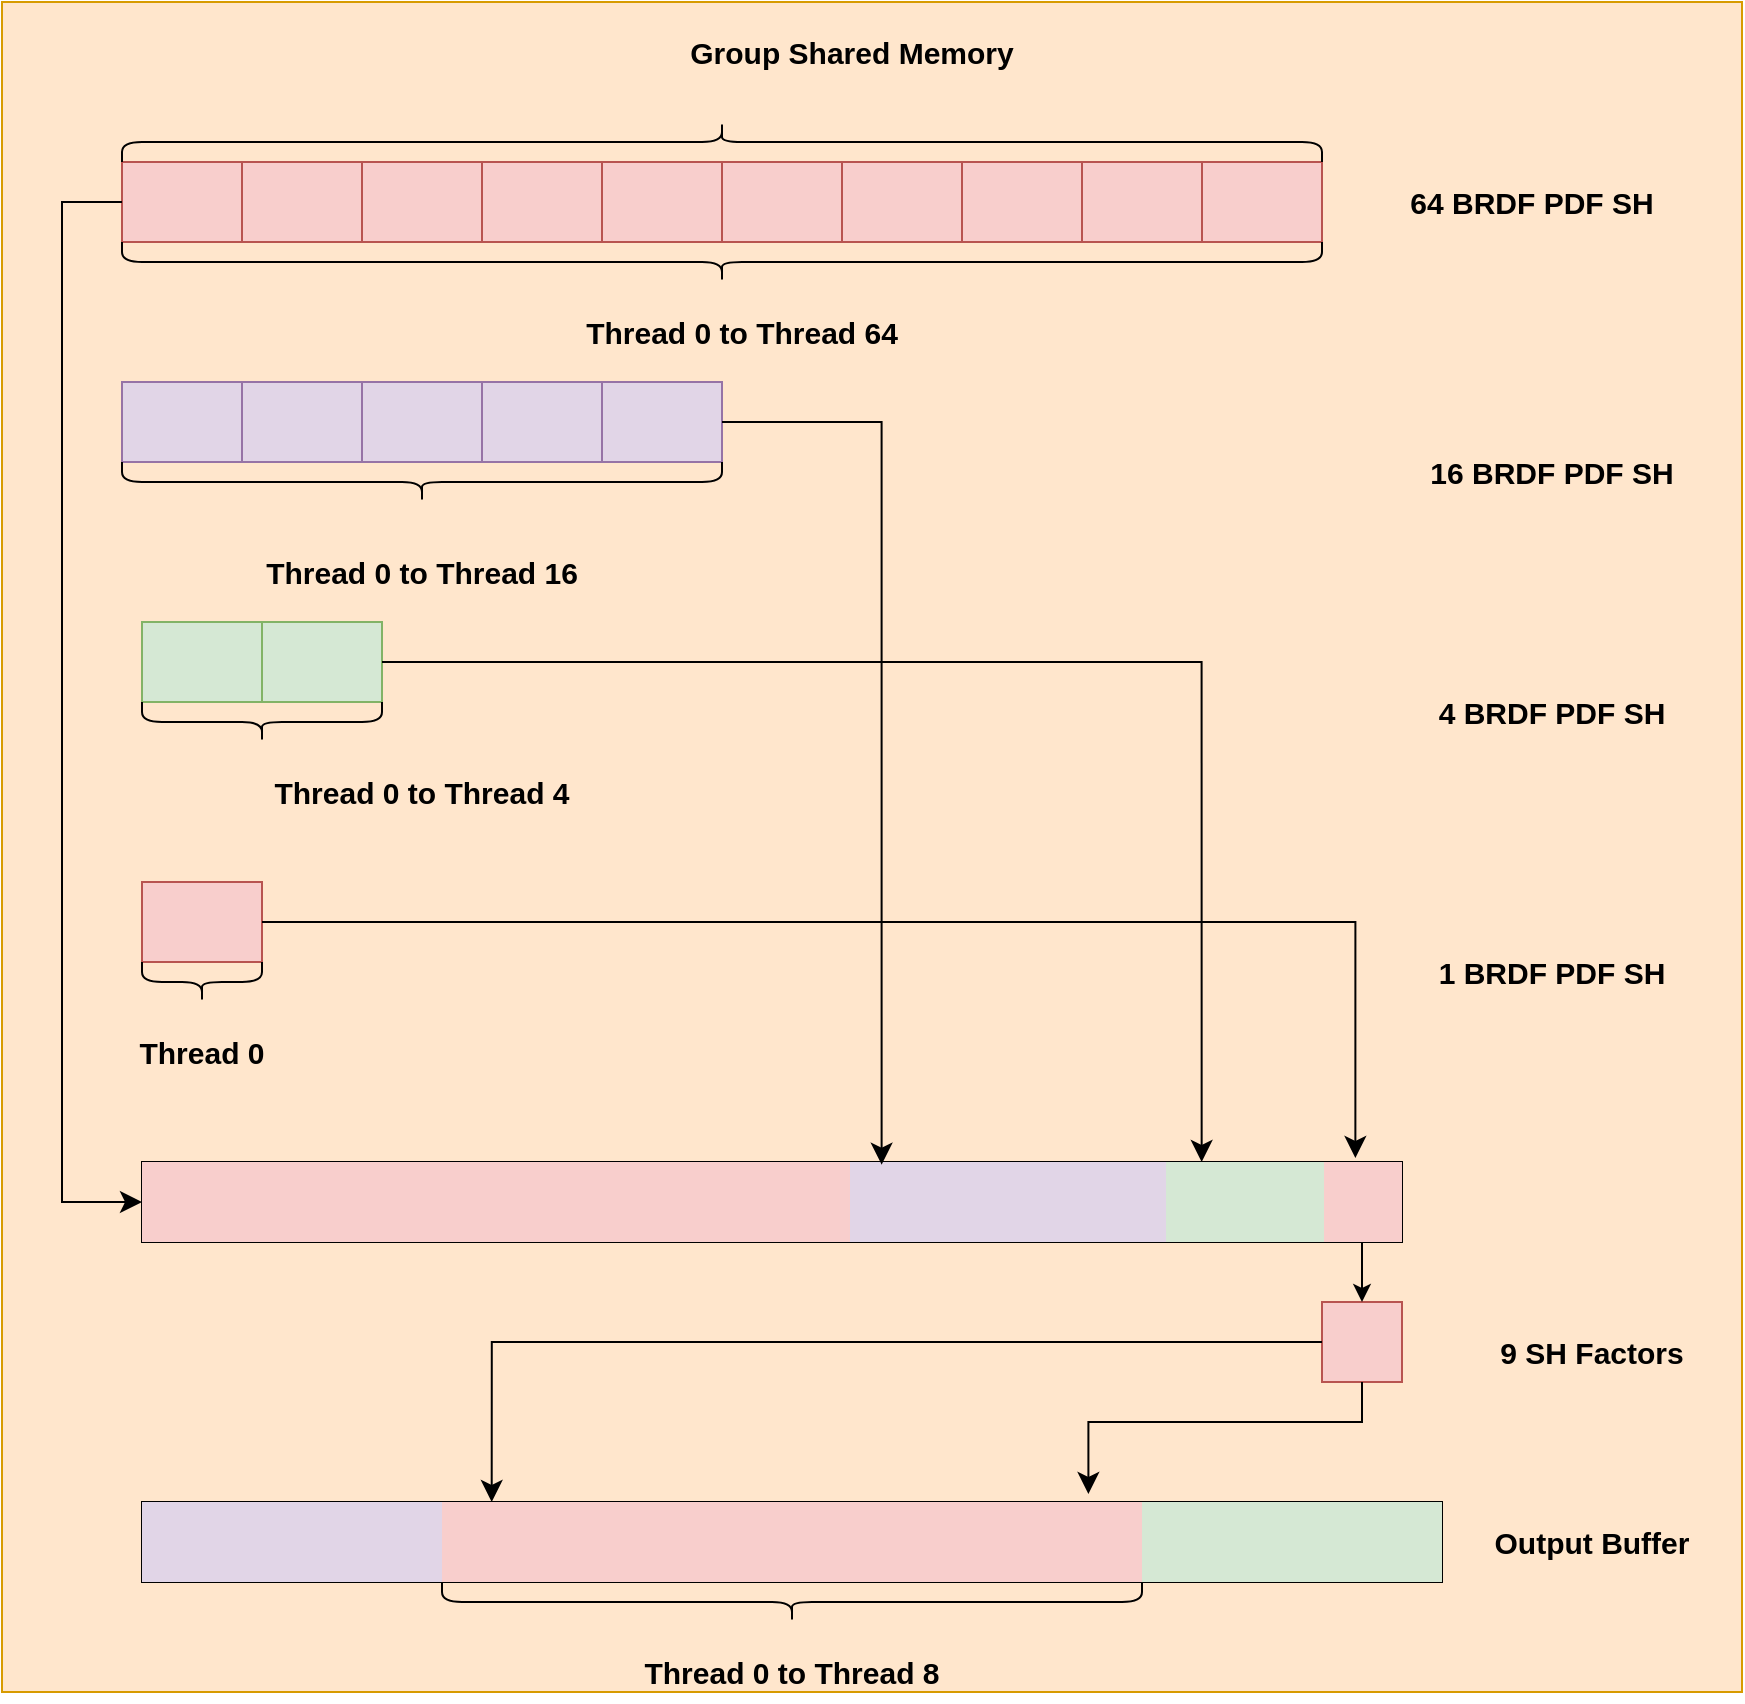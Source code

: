 <mxfile version="24.2.5" type="device">
  <diagram name="第 1 页" id="LqAUU0WRfh89Vk63pU_h">
    <mxGraphModel dx="2074" dy="1205" grid="1" gridSize="10" guides="1" tooltips="1" connect="1" arrows="1" fold="1" page="1" pageScale="1" pageWidth="827" pageHeight="1169" math="0" shadow="0">
      <root>
        <mxCell id="0" />
        <mxCell id="1" parent="0" />
        <mxCell id="3eeZ3qO-e9CLuH0wxXW4-121" value="" style="rounded=0;whiteSpace=wrap;html=1;fillColor=#ffe6cc;strokeColor=#d79b00;" vertex="1" parent="1">
          <mxGeometry x="10" y="390" width="870" height="845" as="geometry" />
        </mxCell>
        <mxCell id="3eeZ3qO-e9CLuH0wxXW4-1" value="" style="shape=table;startSize=0;container=1;collapsible=0;childLayout=tableLayout;fontSize=16;fillColor=#f8cecc;strokeColor=#b85450;" vertex="1" parent="1">
          <mxGeometry x="70" y="470" width="600" height="40" as="geometry" />
        </mxCell>
        <mxCell id="3eeZ3qO-e9CLuH0wxXW4-2" value="" style="shape=tableRow;horizontal=0;startSize=0;swimlaneHead=0;swimlaneBody=0;strokeColor=inherit;top=0;left=0;bottom=0;right=0;collapsible=0;dropTarget=0;fillColor=none;points=[[0,0.5],[1,0.5]];portConstraint=eastwest;fontSize=16;" vertex="1" parent="3eeZ3qO-e9CLuH0wxXW4-1">
          <mxGeometry width="600" height="40" as="geometry" />
        </mxCell>
        <mxCell id="3eeZ3qO-e9CLuH0wxXW4-3" value="" style="shape=partialRectangle;html=1;whiteSpace=wrap;connectable=0;strokeColor=inherit;overflow=hidden;fillColor=none;top=0;left=0;bottom=0;right=0;pointerEvents=1;fontSize=16;" vertex="1" parent="3eeZ3qO-e9CLuH0wxXW4-2">
          <mxGeometry width="60" height="40" as="geometry">
            <mxRectangle width="60" height="40" as="alternateBounds" />
          </mxGeometry>
        </mxCell>
        <mxCell id="3eeZ3qO-e9CLuH0wxXW4-14" style="shape=partialRectangle;html=1;whiteSpace=wrap;connectable=0;strokeColor=inherit;overflow=hidden;fillColor=none;top=0;left=0;bottom=0;right=0;pointerEvents=1;fontSize=16;" vertex="1" parent="3eeZ3qO-e9CLuH0wxXW4-2">
          <mxGeometry x="60" width="60" height="40" as="geometry">
            <mxRectangle width="60" height="40" as="alternateBounds" />
          </mxGeometry>
        </mxCell>
        <mxCell id="3eeZ3qO-e9CLuH0wxXW4-15" style="shape=partialRectangle;html=1;whiteSpace=wrap;connectable=0;strokeColor=inherit;overflow=hidden;fillColor=none;top=0;left=0;bottom=0;right=0;pointerEvents=1;fontSize=16;" vertex="1" parent="3eeZ3qO-e9CLuH0wxXW4-2">
          <mxGeometry x="120" width="60" height="40" as="geometry">
            <mxRectangle width="60" height="40" as="alternateBounds" />
          </mxGeometry>
        </mxCell>
        <mxCell id="3eeZ3qO-e9CLuH0wxXW4-16" style="shape=partialRectangle;html=1;whiteSpace=wrap;connectable=0;strokeColor=inherit;overflow=hidden;fillColor=none;top=0;left=0;bottom=0;right=0;pointerEvents=1;fontSize=16;" vertex="1" parent="3eeZ3qO-e9CLuH0wxXW4-2">
          <mxGeometry x="180" width="60" height="40" as="geometry">
            <mxRectangle width="60" height="40" as="alternateBounds" />
          </mxGeometry>
        </mxCell>
        <mxCell id="3eeZ3qO-e9CLuH0wxXW4-17" style="shape=partialRectangle;html=1;whiteSpace=wrap;connectable=0;strokeColor=inherit;overflow=hidden;fillColor=none;top=0;left=0;bottom=0;right=0;pointerEvents=1;fontSize=16;" vertex="1" parent="3eeZ3qO-e9CLuH0wxXW4-2">
          <mxGeometry x="240" width="60" height="40" as="geometry">
            <mxRectangle width="60" height="40" as="alternateBounds" />
          </mxGeometry>
        </mxCell>
        <mxCell id="3eeZ3qO-e9CLuH0wxXW4-18" style="shape=partialRectangle;html=1;whiteSpace=wrap;connectable=0;strokeColor=inherit;overflow=hidden;fillColor=none;top=0;left=0;bottom=0;right=0;pointerEvents=1;fontSize=16;" vertex="1" parent="3eeZ3qO-e9CLuH0wxXW4-2">
          <mxGeometry x="300" width="60" height="40" as="geometry">
            <mxRectangle width="60" height="40" as="alternateBounds" />
          </mxGeometry>
        </mxCell>
        <mxCell id="3eeZ3qO-e9CLuH0wxXW4-19" style="shape=partialRectangle;html=1;whiteSpace=wrap;connectable=0;strokeColor=inherit;overflow=hidden;fillColor=none;top=0;left=0;bottom=0;right=0;pointerEvents=1;fontSize=16;" vertex="1" parent="3eeZ3qO-e9CLuH0wxXW4-2">
          <mxGeometry x="360" width="60" height="40" as="geometry">
            <mxRectangle width="60" height="40" as="alternateBounds" />
          </mxGeometry>
        </mxCell>
        <mxCell id="3eeZ3qO-e9CLuH0wxXW4-20" style="shape=partialRectangle;html=1;whiteSpace=wrap;connectable=0;strokeColor=inherit;overflow=hidden;fillColor=none;top=0;left=0;bottom=0;right=0;pointerEvents=1;fontSize=16;" vertex="1" parent="3eeZ3qO-e9CLuH0wxXW4-2">
          <mxGeometry x="420" width="60" height="40" as="geometry">
            <mxRectangle width="60" height="40" as="alternateBounds" />
          </mxGeometry>
        </mxCell>
        <mxCell id="3eeZ3qO-e9CLuH0wxXW4-21" style="shape=partialRectangle;html=1;whiteSpace=wrap;connectable=0;strokeColor=inherit;overflow=hidden;fillColor=none;top=0;left=0;bottom=0;right=0;pointerEvents=1;fontSize=16;" vertex="1" parent="3eeZ3qO-e9CLuH0wxXW4-2">
          <mxGeometry x="480" width="60" height="40" as="geometry">
            <mxRectangle width="60" height="40" as="alternateBounds" />
          </mxGeometry>
        </mxCell>
        <mxCell id="3eeZ3qO-e9CLuH0wxXW4-22" style="shape=partialRectangle;html=1;whiteSpace=wrap;connectable=0;strokeColor=inherit;overflow=hidden;fillColor=none;top=0;left=0;bottom=0;right=0;pointerEvents=1;fontSize=16;" vertex="1" parent="3eeZ3qO-e9CLuH0wxXW4-2">
          <mxGeometry x="540" width="60" height="40" as="geometry">
            <mxRectangle width="60" height="40" as="alternateBounds" />
          </mxGeometry>
        </mxCell>
        <mxCell id="3eeZ3qO-e9CLuH0wxXW4-23" value="64 BRDF PDF SH" style="text;html=1;align=center;verticalAlign=middle;whiteSpace=wrap;rounded=0;fontSize=15;fontStyle=1" vertex="1" parent="1">
          <mxGeometry x="710" y="475" width="130" height="30" as="geometry" />
        </mxCell>
        <mxCell id="3eeZ3qO-e9CLuH0wxXW4-24" value="" style="shape=curlyBracket;whiteSpace=wrap;html=1;rounded=1;labelPosition=left;verticalLabelPosition=middle;align=right;verticalAlign=middle;direction=north;" vertex="1" parent="1">
          <mxGeometry x="70" y="510" width="600" height="20" as="geometry" />
        </mxCell>
        <mxCell id="3eeZ3qO-e9CLuH0wxXW4-25" value="Thread 0 to Thread 64" style="text;html=1;align=center;verticalAlign=middle;whiteSpace=wrap;rounded=0;fontStyle=1;fontSize=15;" vertex="1" parent="1">
          <mxGeometry x="250" y="540" width="260" height="30" as="geometry" />
        </mxCell>
        <mxCell id="3eeZ3qO-e9CLuH0wxXW4-26" value="" style="shape=table;startSize=0;container=1;collapsible=0;childLayout=tableLayout;fontSize=16;fillColor=#e1d5e7;strokeColor=#9673a6;" vertex="1" parent="1">
          <mxGeometry x="70" y="580" width="300" height="40" as="geometry" />
        </mxCell>
        <mxCell id="3eeZ3qO-e9CLuH0wxXW4-27" value="" style="shape=tableRow;horizontal=0;startSize=0;swimlaneHead=0;swimlaneBody=0;strokeColor=inherit;top=0;left=0;bottom=0;right=0;collapsible=0;dropTarget=0;fillColor=none;points=[[0,0.5],[1,0.5]];portConstraint=eastwest;fontSize=16;" vertex="1" parent="3eeZ3qO-e9CLuH0wxXW4-26">
          <mxGeometry width="300" height="40" as="geometry" />
        </mxCell>
        <mxCell id="3eeZ3qO-e9CLuH0wxXW4-28" value="" style="shape=partialRectangle;html=1;whiteSpace=wrap;connectable=0;strokeColor=inherit;overflow=hidden;fillColor=none;top=0;left=0;bottom=0;right=0;pointerEvents=1;fontSize=16;" vertex="1" parent="3eeZ3qO-e9CLuH0wxXW4-27">
          <mxGeometry width="60" height="40" as="geometry">
            <mxRectangle width="60" height="40" as="alternateBounds" />
          </mxGeometry>
        </mxCell>
        <mxCell id="3eeZ3qO-e9CLuH0wxXW4-29" style="shape=partialRectangle;html=1;whiteSpace=wrap;connectable=0;strokeColor=inherit;overflow=hidden;fillColor=none;top=0;left=0;bottom=0;right=0;pointerEvents=1;fontSize=16;" vertex="1" parent="3eeZ3qO-e9CLuH0wxXW4-27">
          <mxGeometry x="60" width="60" height="40" as="geometry">
            <mxRectangle width="60" height="40" as="alternateBounds" />
          </mxGeometry>
        </mxCell>
        <mxCell id="3eeZ3qO-e9CLuH0wxXW4-30" style="shape=partialRectangle;html=1;whiteSpace=wrap;connectable=0;strokeColor=inherit;overflow=hidden;fillColor=none;top=0;left=0;bottom=0;right=0;pointerEvents=1;fontSize=16;" vertex="1" parent="3eeZ3qO-e9CLuH0wxXW4-27">
          <mxGeometry x="120" width="60" height="40" as="geometry">
            <mxRectangle width="60" height="40" as="alternateBounds" />
          </mxGeometry>
        </mxCell>
        <mxCell id="3eeZ3qO-e9CLuH0wxXW4-31" style="shape=partialRectangle;html=1;whiteSpace=wrap;connectable=0;strokeColor=inherit;overflow=hidden;fillColor=none;top=0;left=0;bottom=0;right=0;pointerEvents=1;fontSize=16;" vertex="1" parent="3eeZ3qO-e9CLuH0wxXW4-27">
          <mxGeometry x="180" width="60" height="40" as="geometry">
            <mxRectangle width="60" height="40" as="alternateBounds" />
          </mxGeometry>
        </mxCell>
        <mxCell id="3eeZ3qO-e9CLuH0wxXW4-32" style="shape=partialRectangle;html=1;whiteSpace=wrap;connectable=0;strokeColor=inherit;overflow=hidden;fillColor=none;top=0;left=0;bottom=0;right=0;pointerEvents=1;fontSize=16;" vertex="1" parent="3eeZ3qO-e9CLuH0wxXW4-27">
          <mxGeometry x="240" width="60" height="40" as="geometry">
            <mxRectangle width="60" height="40" as="alternateBounds" />
          </mxGeometry>
        </mxCell>
        <mxCell id="3eeZ3qO-e9CLuH0wxXW4-38" value="16 BRDF PDF SH" style="text;html=1;align=center;verticalAlign=middle;whiteSpace=wrap;rounded=0;fontSize=15;fontStyle=1" vertex="1" parent="1">
          <mxGeometry x="720" y="610" width="130" height="30" as="geometry" />
        </mxCell>
        <mxCell id="3eeZ3qO-e9CLuH0wxXW4-39" value="" style="shape=curlyBracket;whiteSpace=wrap;html=1;rounded=1;labelPosition=left;verticalLabelPosition=middle;align=right;verticalAlign=middle;direction=north;" vertex="1" parent="1">
          <mxGeometry x="70" y="620" width="300" height="20" as="geometry" />
        </mxCell>
        <mxCell id="3eeZ3qO-e9CLuH0wxXW4-40" value="Thread 0 to Thread 16" style="text;html=1;align=center;verticalAlign=middle;whiteSpace=wrap;rounded=0;fontStyle=1;fontSize=15;" vertex="1" parent="1">
          <mxGeometry x="90" y="660" width="260" height="30" as="geometry" />
        </mxCell>
        <mxCell id="3eeZ3qO-e9CLuH0wxXW4-48" value="" style="shape=table;startSize=0;container=1;collapsible=0;childLayout=tableLayout;fontSize=16;fillColor=#d5e8d4;strokeColor=#82b366;" vertex="1" parent="1">
          <mxGeometry x="80" y="700" width="120" height="40" as="geometry" />
        </mxCell>
        <mxCell id="3eeZ3qO-e9CLuH0wxXW4-49" value="" style="shape=tableRow;horizontal=0;startSize=0;swimlaneHead=0;swimlaneBody=0;strokeColor=inherit;top=0;left=0;bottom=0;right=0;collapsible=0;dropTarget=0;fillColor=none;points=[[0,0.5],[1,0.5]];portConstraint=eastwest;fontSize=16;" vertex="1" parent="3eeZ3qO-e9CLuH0wxXW4-48">
          <mxGeometry width="120" height="40" as="geometry" />
        </mxCell>
        <mxCell id="3eeZ3qO-e9CLuH0wxXW4-50" value="" style="shape=partialRectangle;html=1;whiteSpace=wrap;connectable=0;strokeColor=inherit;overflow=hidden;fillColor=none;top=0;left=0;bottom=0;right=0;pointerEvents=1;fontSize=16;" vertex="1" parent="3eeZ3qO-e9CLuH0wxXW4-49">
          <mxGeometry width="60" height="40" as="geometry">
            <mxRectangle width="60" height="40" as="alternateBounds" />
          </mxGeometry>
        </mxCell>
        <mxCell id="3eeZ3qO-e9CLuH0wxXW4-51" style="shape=partialRectangle;html=1;whiteSpace=wrap;connectable=0;strokeColor=inherit;overflow=hidden;fillColor=none;top=0;left=0;bottom=0;right=0;pointerEvents=1;fontSize=16;" vertex="1" parent="3eeZ3qO-e9CLuH0wxXW4-49">
          <mxGeometry x="60" width="60" height="40" as="geometry">
            <mxRectangle width="60" height="40" as="alternateBounds" />
          </mxGeometry>
        </mxCell>
        <mxCell id="3eeZ3qO-e9CLuH0wxXW4-55" value="4 BRDF PDF SH" style="text;html=1;align=center;verticalAlign=middle;whiteSpace=wrap;rounded=0;fontSize=15;fontStyle=1" vertex="1" parent="1">
          <mxGeometry x="720" y="730" width="130" height="30" as="geometry" />
        </mxCell>
        <mxCell id="3eeZ3qO-e9CLuH0wxXW4-56" value="" style="shape=curlyBracket;whiteSpace=wrap;html=1;rounded=1;labelPosition=left;verticalLabelPosition=middle;align=right;verticalAlign=middle;direction=north;" vertex="1" parent="1">
          <mxGeometry x="80" y="740" width="120" height="20" as="geometry" />
        </mxCell>
        <mxCell id="3eeZ3qO-e9CLuH0wxXW4-57" value="Thread 0 to Thread 4" style="text;html=1;align=center;verticalAlign=middle;whiteSpace=wrap;rounded=0;fontStyle=1;fontSize=15;" vertex="1" parent="1">
          <mxGeometry x="90" y="770" width="260" height="30" as="geometry" />
        </mxCell>
        <mxCell id="3eeZ3qO-e9CLuH0wxXW4-58" value="" style="shape=table;startSize=0;container=1;collapsible=0;childLayout=tableLayout;fontSize=16;fillColor=#f8cecc;strokeColor=#b85450;" vertex="1" parent="1">
          <mxGeometry x="80" y="830" width="60" height="40" as="geometry" />
        </mxCell>
        <mxCell id="3eeZ3qO-e9CLuH0wxXW4-59" value="" style="shape=tableRow;horizontal=0;startSize=0;swimlaneHead=0;swimlaneBody=0;strokeColor=inherit;top=0;left=0;bottom=0;right=0;collapsible=0;dropTarget=0;fillColor=none;points=[[0,0.5],[1,0.5]];portConstraint=eastwest;fontSize=16;" vertex="1" parent="3eeZ3qO-e9CLuH0wxXW4-58">
          <mxGeometry width="60" height="40" as="geometry" />
        </mxCell>
        <mxCell id="3eeZ3qO-e9CLuH0wxXW4-60" value="" style="shape=partialRectangle;html=1;whiteSpace=wrap;connectable=0;strokeColor=inherit;overflow=hidden;fillColor=none;top=0;left=0;bottom=0;right=0;pointerEvents=1;fontSize=16;" vertex="1" parent="3eeZ3qO-e9CLuH0wxXW4-59">
          <mxGeometry width="60" height="40" as="geometry">
            <mxRectangle width="60" height="40" as="alternateBounds" />
          </mxGeometry>
        </mxCell>
        <mxCell id="3eeZ3qO-e9CLuH0wxXW4-62" value="1 BRDF PDF SH" style="text;html=1;align=center;verticalAlign=middle;whiteSpace=wrap;rounded=0;fontSize=15;fontStyle=1" vertex="1" parent="1">
          <mxGeometry x="720" y="860" width="130" height="30" as="geometry" />
        </mxCell>
        <mxCell id="3eeZ3qO-e9CLuH0wxXW4-63" value="" style="shape=curlyBracket;whiteSpace=wrap;html=1;rounded=1;labelPosition=left;verticalLabelPosition=middle;align=right;verticalAlign=middle;direction=north;" vertex="1" parent="1">
          <mxGeometry x="80" y="870" width="60" height="20" as="geometry" />
        </mxCell>
        <mxCell id="3eeZ3qO-e9CLuH0wxXW4-64" value="Thread 0" style="text;html=1;align=center;verticalAlign=middle;whiteSpace=wrap;rounded=0;fontStyle=1;fontSize=15;" vertex="1" parent="1">
          <mxGeometry x="30" y="900" width="160" height="30" as="geometry" />
        </mxCell>
        <mxCell id="3eeZ3qO-e9CLuH0wxXW4-65" value="" style="shape=table;startSize=0;container=1;collapsible=0;childLayout=tableLayout;fontSize=16;" vertex="1" parent="1">
          <mxGeometry x="80" y="970" width="630" height="40" as="geometry" />
        </mxCell>
        <mxCell id="3eeZ3qO-e9CLuH0wxXW4-66" value="" style="shape=tableRow;horizontal=0;startSize=0;swimlaneHead=0;swimlaneBody=0;strokeColor=inherit;top=0;left=0;bottom=0;right=0;collapsible=0;dropTarget=0;fillColor=none;points=[[0,0.5],[1,0.5]];portConstraint=eastwest;fontSize=16;" vertex="1" parent="3eeZ3qO-e9CLuH0wxXW4-65">
          <mxGeometry width="630" height="40" as="geometry" />
        </mxCell>
        <mxCell id="3eeZ3qO-e9CLuH0wxXW4-67" value="" style="shape=partialRectangle;html=1;whiteSpace=wrap;connectable=0;strokeColor=#b85450;overflow=hidden;fillColor=#f8cecc;top=0;left=0;bottom=0;right=0;pointerEvents=1;fontSize=16;" vertex="1" parent="3eeZ3qO-e9CLuH0wxXW4-66">
          <mxGeometry width="39" height="40" as="geometry">
            <mxRectangle width="39" height="40" as="alternateBounds" />
          </mxGeometry>
        </mxCell>
        <mxCell id="3eeZ3qO-e9CLuH0wxXW4-68" style="shape=partialRectangle;html=1;whiteSpace=wrap;connectable=0;strokeColor=#b85450;overflow=hidden;fillColor=#f8cecc;top=0;left=0;bottom=0;right=0;pointerEvents=1;fontSize=16;" vertex="1" parent="3eeZ3qO-e9CLuH0wxXW4-66">
          <mxGeometry x="39" width="40" height="40" as="geometry">
            <mxRectangle width="40" height="40" as="alternateBounds" />
          </mxGeometry>
        </mxCell>
        <mxCell id="3eeZ3qO-e9CLuH0wxXW4-69" style="shape=partialRectangle;html=1;whiteSpace=wrap;connectable=0;strokeColor=#b85450;overflow=hidden;fillColor=#f8cecc;top=0;left=0;bottom=0;right=0;pointerEvents=1;fontSize=16;" vertex="1" parent="3eeZ3qO-e9CLuH0wxXW4-66">
          <mxGeometry x="79" width="39" height="40" as="geometry">
            <mxRectangle width="39" height="40" as="alternateBounds" />
          </mxGeometry>
        </mxCell>
        <mxCell id="3eeZ3qO-e9CLuH0wxXW4-70" style="shape=partialRectangle;html=1;whiteSpace=wrap;connectable=0;strokeColor=#b85450;overflow=hidden;fillColor=#f8cecc;top=0;left=0;bottom=0;right=0;pointerEvents=1;fontSize=16;" vertex="1" parent="3eeZ3qO-e9CLuH0wxXW4-66">
          <mxGeometry x="118" width="40" height="40" as="geometry">
            <mxRectangle width="40" height="40" as="alternateBounds" />
          </mxGeometry>
        </mxCell>
        <mxCell id="3eeZ3qO-e9CLuH0wxXW4-71" style="shape=partialRectangle;html=1;whiteSpace=wrap;connectable=0;strokeColor=#b85450;overflow=hidden;fillColor=#f8cecc;top=0;left=0;bottom=0;right=0;pointerEvents=1;fontSize=16;" vertex="1" parent="3eeZ3qO-e9CLuH0wxXW4-66">
          <mxGeometry x="158" width="39" height="40" as="geometry">
            <mxRectangle width="39" height="40" as="alternateBounds" />
          </mxGeometry>
        </mxCell>
        <mxCell id="3eeZ3qO-e9CLuH0wxXW4-72" style="shape=partialRectangle;html=1;whiteSpace=wrap;connectable=0;strokeColor=#b85450;overflow=hidden;fillColor=#f8cecc;top=0;left=0;bottom=0;right=0;pointerEvents=1;fontSize=16;" vertex="1" parent="3eeZ3qO-e9CLuH0wxXW4-66">
          <mxGeometry x="197" width="39" height="40" as="geometry">
            <mxRectangle width="39" height="40" as="alternateBounds" />
          </mxGeometry>
        </mxCell>
        <mxCell id="3eeZ3qO-e9CLuH0wxXW4-73" style="shape=partialRectangle;html=1;whiteSpace=wrap;connectable=0;strokeColor=#b85450;overflow=hidden;fillColor=#f8cecc;top=0;left=0;bottom=0;right=0;pointerEvents=1;fontSize=16;" vertex="1" parent="3eeZ3qO-e9CLuH0wxXW4-66">
          <mxGeometry x="236" width="40" height="40" as="geometry">
            <mxRectangle width="40" height="40" as="alternateBounds" />
          </mxGeometry>
        </mxCell>
        <mxCell id="3eeZ3qO-e9CLuH0wxXW4-74" style="shape=partialRectangle;html=1;whiteSpace=wrap;connectable=0;strokeColor=#b85450;overflow=hidden;fillColor=#f8cecc;top=0;left=0;bottom=0;right=0;pointerEvents=1;fontSize=16;" vertex="1" parent="3eeZ3qO-e9CLuH0wxXW4-66">
          <mxGeometry x="276" width="39" height="40" as="geometry">
            <mxRectangle width="39" height="40" as="alternateBounds" />
          </mxGeometry>
        </mxCell>
        <mxCell id="3eeZ3qO-e9CLuH0wxXW4-75" style="shape=partialRectangle;html=1;whiteSpace=wrap;connectable=0;strokeColor=#b85450;overflow=hidden;fillColor=#f8cecc;top=0;left=0;bottom=0;right=0;pointerEvents=1;fontSize=16;" vertex="1" parent="3eeZ3qO-e9CLuH0wxXW4-66">
          <mxGeometry x="315" width="39" height="40" as="geometry">
            <mxRectangle width="39" height="40" as="alternateBounds" />
          </mxGeometry>
        </mxCell>
        <mxCell id="3eeZ3qO-e9CLuH0wxXW4-76" style="shape=partialRectangle;html=1;whiteSpace=wrap;connectable=0;strokeColor=#9673a6;overflow=hidden;fillColor=#e1d5e7;top=0;left=0;bottom=0;right=0;pointerEvents=1;fontSize=16;" vertex="1" parent="3eeZ3qO-e9CLuH0wxXW4-66">
          <mxGeometry x="354" width="40" height="40" as="geometry">
            <mxRectangle width="40" height="40" as="alternateBounds" />
          </mxGeometry>
        </mxCell>
        <mxCell id="3eeZ3qO-e9CLuH0wxXW4-77" style="shape=partialRectangle;html=1;whiteSpace=wrap;connectable=0;strokeColor=#9673a6;overflow=hidden;fillColor=#e1d5e7;top=0;left=0;bottom=0;right=0;pointerEvents=1;fontSize=16;" vertex="1" parent="3eeZ3qO-e9CLuH0wxXW4-66">
          <mxGeometry x="394" width="39" height="40" as="geometry">
            <mxRectangle width="39" height="40" as="alternateBounds" />
          </mxGeometry>
        </mxCell>
        <mxCell id="3eeZ3qO-e9CLuH0wxXW4-78" style="shape=partialRectangle;html=1;whiteSpace=wrap;connectable=0;strokeColor=#9673a6;overflow=hidden;fillColor=#e1d5e7;top=0;left=0;bottom=0;right=0;pointerEvents=1;fontSize=16;" vertex="1" parent="3eeZ3qO-e9CLuH0wxXW4-66">
          <mxGeometry x="433" width="40" height="40" as="geometry">
            <mxRectangle width="40" height="40" as="alternateBounds" />
          </mxGeometry>
        </mxCell>
        <mxCell id="3eeZ3qO-e9CLuH0wxXW4-79" style="shape=partialRectangle;html=1;whiteSpace=wrap;connectable=0;strokeColor=#9673a6;overflow=hidden;fillColor=#e1d5e7;top=0;left=0;bottom=0;right=0;pointerEvents=1;fontSize=16;" vertex="1" parent="3eeZ3qO-e9CLuH0wxXW4-66">
          <mxGeometry x="473" width="39" height="40" as="geometry">
            <mxRectangle width="39" height="40" as="alternateBounds" />
          </mxGeometry>
        </mxCell>
        <mxCell id="3eeZ3qO-e9CLuH0wxXW4-80" style="shape=partialRectangle;html=1;whiteSpace=wrap;connectable=0;strokeColor=#82b366;overflow=hidden;fillColor=#d5e8d4;top=0;left=0;bottom=0;right=0;pointerEvents=1;fontSize=16;" vertex="1" parent="3eeZ3qO-e9CLuH0wxXW4-66">
          <mxGeometry x="512" width="39" height="40" as="geometry">
            <mxRectangle width="39" height="40" as="alternateBounds" />
          </mxGeometry>
        </mxCell>
        <mxCell id="3eeZ3qO-e9CLuH0wxXW4-81" style="shape=partialRectangle;html=1;whiteSpace=wrap;connectable=0;strokeColor=#82b366;overflow=hidden;fillColor=#d5e8d4;top=0;left=0;bottom=0;right=0;pointerEvents=1;fontSize=16;" vertex="1" parent="3eeZ3qO-e9CLuH0wxXW4-66">
          <mxGeometry x="551" width="40" height="40" as="geometry">
            <mxRectangle width="40" height="40" as="alternateBounds" />
          </mxGeometry>
        </mxCell>
        <mxCell id="3eeZ3qO-e9CLuH0wxXW4-82" style="shape=partialRectangle;html=1;whiteSpace=wrap;connectable=0;strokeColor=#b85450;overflow=hidden;fillColor=#f8cecc;top=0;left=0;bottom=0;right=0;pointerEvents=1;fontSize=16;" vertex="1" parent="3eeZ3qO-e9CLuH0wxXW4-66">
          <mxGeometry x="591" width="39" height="40" as="geometry">
            <mxRectangle width="39" height="40" as="alternateBounds" />
          </mxGeometry>
        </mxCell>
        <mxCell id="3eeZ3qO-e9CLuH0wxXW4-83" value="" style="edgeStyle=segmentEdgeStyle;endArrow=classic;html=1;curved=0;rounded=0;endSize=8;startSize=8;entryX=0.963;entryY=-0.05;entryDx=0;entryDy=0;entryPerimeter=0;" edge="1" parent="1" source="3eeZ3qO-e9CLuH0wxXW4-59" target="3eeZ3qO-e9CLuH0wxXW4-66">
          <mxGeometry width="50" height="50" relative="1" as="geometry">
            <mxPoint x="390" y="940" as="sourcePoint" />
            <mxPoint x="440" y="890" as="targetPoint" />
          </mxGeometry>
        </mxCell>
        <mxCell id="3eeZ3qO-e9CLuH0wxXW4-84" value="" style="edgeStyle=segmentEdgeStyle;endArrow=classic;html=1;curved=0;rounded=0;endSize=8;startSize=8;entryX=0.841;entryY=0;entryDx=0;entryDy=0;entryPerimeter=0;" edge="1" parent="1" source="3eeZ3qO-e9CLuH0wxXW4-49" target="3eeZ3qO-e9CLuH0wxXW4-66">
          <mxGeometry width="50" height="50" relative="1" as="geometry">
            <mxPoint x="390" y="940" as="sourcePoint" />
            <mxPoint x="440" y="890" as="targetPoint" />
          </mxGeometry>
        </mxCell>
        <mxCell id="3eeZ3qO-e9CLuH0wxXW4-85" value="" style="edgeStyle=segmentEdgeStyle;endArrow=classic;html=1;curved=0;rounded=0;endSize=8;startSize=8;exitX=1;exitY=0.5;exitDx=0;exitDy=0;entryX=0.587;entryY=0.033;entryDx=0;entryDy=0;entryPerimeter=0;" edge="1" parent="1" source="3eeZ3qO-e9CLuH0wxXW4-27" target="3eeZ3qO-e9CLuH0wxXW4-66">
          <mxGeometry width="50" height="50" relative="1" as="geometry">
            <mxPoint x="390" y="940" as="sourcePoint" />
            <mxPoint x="440" y="890" as="targetPoint" />
          </mxGeometry>
        </mxCell>
        <mxCell id="3eeZ3qO-e9CLuH0wxXW4-86" value="" style="edgeStyle=segmentEdgeStyle;endArrow=classic;html=1;curved=0;rounded=0;endSize=8;startSize=8;exitX=0;exitY=0.5;exitDx=0;exitDy=0;entryX=0;entryY=0.5;entryDx=0;entryDy=0;" edge="1" parent="1" source="3eeZ3qO-e9CLuH0wxXW4-2" target="3eeZ3qO-e9CLuH0wxXW4-66">
          <mxGeometry width="50" height="50" relative="1" as="geometry">
            <mxPoint x="380" y="640" as="sourcePoint" />
            <mxPoint x="450" y="1061" as="targetPoint" />
            <Array as="points">
              <mxPoint x="40" y="490" />
              <mxPoint x="40" y="990" />
            </Array>
          </mxGeometry>
        </mxCell>
        <mxCell id="3eeZ3qO-e9CLuH0wxXW4-87" value="" style="whiteSpace=wrap;html=1;aspect=fixed;fillColor=#f8cecc;strokeColor=#b85450;" vertex="1" parent="1">
          <mxGeometry x="670" y="1040" width="40" height="40" as="geometry" />
        </mxCell>
        <mxCell id="3eeZ3qO-e9CLuH0wxXW4-88" value="9 SH Factors" style="text;html=1;align=center;verticalAlign=middle;whiteSpace=wrap;rounded=0;fontSize=15;fontStyle=1" vertex="1" parent="1">
          <mxGeometry x="740" y="1050" width="130" height="30" as="geometry" />
        </mxCell>
        <mxCell id="3eeZ3qO-e9CLuH0wxXW4-89" value="" style="endArrow=classic;html=1;rounded=0;entryX=0.5;entryY=0;entryDx=0;entryDy=0;" edge="1" parent="1" target="3eeZ3qO-e9CLuH0wxXW4-87">
          <mxGeometry width="50" height="50" relative="1" as="geometry">
            <mxPoint x="690" y="1010" as="sourcePoint" />
            <mxPoint x="440" y="990" as="targetPoint" />
          </mxGeometry>
        </mxCell>
        <mxCell id="3eeZ3qO-e9CLuH0wxXW4-90" value="" style="shape=table;startSize=0;container=1;collapsible=0;childLayout=tableLayout;fontSize=16;" vertex="1" parent="1">
          <mxGeometry x="80" y="1140" width="650" height="40" as="geometry" />
        </mxCell>
        <mxCell id="3eeZ3qO-e9CLuH0wxXW4-91" value="" style="shape=tableRow;horizontal=0;startSize=0;swimlaneHead=0;swimlaneBody=0;strokeColor=inherit;top=0;left=0;bottom=0;right=0;collapsible=0;dropTarget=0;fillColor=none;points=[[0,0.5],[1,0.5]];portConstraint=eastwest;fontSize=16;" vertex="1" parent="3eeZ3qO-e9CLuH0wxXW4-90">
          <mxGeometry width="650" height="40" as="geometry" />
        </mxCell>
        <mxCell id="3eeZ3qO-e9CLuH0wxXW4-92" value="" style="shape=partialRectangle;html=1;whiteSpace=wrap;connectable=0;strokeColor=#9673a6;overflow=hidden;fillColor=#e1d5e7;top=0;left=0;bottom=0;right=0;pointerEvents=1;fontSize=16;" vertex="1" parent="3eeZ3qO-e9CLuH0wxXW4-91">
          <mxGeometry width="50" height="40" as="geometry">
            <mxRectangle width="50" height="40" as="alternateBounds" />
          </mxGeometry>
        </mxCell>
        <mxCell id="3eeZ3qO-e9CLuH0wxXW4-103" style="shape=partialRectangle;html=1;whiteSpace=wrap;connectable=0;strokeColor=#9673a6;overflow=hidden;fillColor=#e1d5e7;top=0;left=0;bottom=0;right=0;pointerEvents=1;fontSize=16;" vertex="1" parent="3eeZ3qO-e9CLuH0wxXW4-91">
          <mxGeometry x="50" width="50" height="40" as="geometry">
            <mxRectangle width="50" height="40" as="alternateBounds" />
          </mxGeometry>
        </mxCell>
        <mxCell id="3eeZ3qO-e9CLuH0wxXW4-104" style="shape=partialRectangle;html=1;whiteSpace=wrap;connectable=0;strokeColor=#9673a6;overflow=hidden;fillColor=#e1d5e7;top=0;left=0;bottom=0;right=0;pointerEvents=1;fontSize=16;" vertex="1" parent="3eeZ3qO-e9CLuH0wxXW4-91">
          <mxGeometry x="100" width="50" height="40" as="geometry">
            <mxRectangle width="50" height="40" as="alternateBounds" />
          </mxGeometry>
        </mxCell>
        <mxCell id="3eeZ3qO-e9CLuH0wxXW4-105" style="shape=partialRectangle;html=1;whiteSpace=wrap;connectable=0;strokeColor=#b85450;overflow=hidden;fillColor=#f8cecc;top=0;left=0;bottom=0;right=0;pointerEvents=1;fontSize=16;" vertex="1" parent="3eeZ3qO-e9CLuH0wxXW4-91">
          <mxGeometry x="150" width="50" height="40" as="geometry">
            <mxRectangle width="50" height="40" as="alternateBounds" />
          </mxGeometry>
        </mxCell>
        <mxCell id="3eeZ3qO-e9CLuH0wxXW4-106" style="shape=partialRectangle;html=1;whiteSpace=wrap;connectable=0;strokeColor=#b85450;overflow=hidden;fillColor=#f8cecc;top=0;left=0;bottom=0;right=0;pointerEvents=1;fontSize=16;" vertex="1" parent="3eeZ3qO-e9CLuH0wxXW4-91">
          <mxGeometry x="200" width="50" height="40" as="geometry">
            <mxRectangle width="50" height="40" as="alternateBounds" />
          </mxGeometry>
        </mxCell>
        <mxCell id="3eeZ3qO-e9CLuH0wxXW4-107" style="shape=partialRectangle;html=1;whiteSpace=wrap;connectable=0;strokeColor=#b85450;overflow=hidden;fillColor=#f8cecc;top=0;left=0;bottom=0;right=0;pointerEvents=1;fontSize=16;" vertex="1" parent="3eeZ3qO-e9CLuH0wxXW4-91">
          <mxGeometry x="250" width="50" height="40" as="geometry">
            <mxRectangle width="50" height="40" as="alternateBounds" />
          </mxGeometry>
        </mxCell>
        <mxCell id="3eeZ3qO-e9CLuH0wxXW4-108" style="shape=partialRectangle;html=1;whiteSpace=wrap;connectable=0;strokeColor=#b85450;overflow=hidden;fillColor=#f8cecc;top=0;left=0;bottom=0;right=0;pointerEvents=1;fontSize=16;" vertex="1" parent="3eeZ3qO-e9CLuH0wxXW4-91">
          <mxGeometry x="300" width="50" height="40" as="geometry">
            <mxRectangle width="50" height="40" as="alternateBounds" />
          </mxGeometry>
        </mxCell>
        <mxCell id="3eeZ3qO-e9CLuH0wxXW4-109" style="shape=partialRectangle;html=1;whiteSpace=wrap;connectable=0;strokeColor=#b85450;overflow=hidden;fillColor=#f8cecc;top=0;left=0;bottom=0;right=0;pointerEvents=1;fontSize=16;" vertex="1" parent="3eeZ3qO-e9CLuH0wxXW4-91">
          <mxGeometry x="350" width="50" height="40" as="geometry">
            <mxRectangle width="50" height="40" as="alternateBounds" />
          </mxGeometry>
        </mxCell>
        <mxCell id="3eeZ3qO-e9CLuH0wxXW4-110" style="shape=partialRectangle;html=1;whiteSpace=wrap;connectable=0;strokeColor=#b85450;overflow=hidden;fillColor=#f8cecc;top=0;left=0;bottom=0;right=0;pointerEvents=1;fontSize=16;" vertex="1" parent="3eeZ3qO-e9CLuH0wxXW4-91">
          <mxGeometry x="400" width="50" height="40" as="geometry">
            <mxRectangle width="50" height="40" as="alternateBounds" />
          </mxGeometry>
        </mxCell>
        <mxCell id="3eeZ3qO-e9CLuH0wxXW4-111" style="shape=partialRectangle;html=1;whiteSpace=wrap;connectable=0;strokeColor=#b85450;overflow=hidden;fillColor=#f8cecc;top=0;left=0;bottom=0;right=0;pointerEvents=1;fontSize=16;" vertex="1" parent="3eeZ3qO-e9CLuH0wxXW4-91">
          <mxGeometry x="450" width="50" height="40" as="geometry">
            <mxRectangle width="50" height="40" as="alternateBounds" />
          </mxGeometry>
        </mxCell>
        <mxCell id="3eeZ3qO-e9CLuH0wxXW4-112" style="shape=partialRectangle;html=1;whiteSpace=wrap;connectable=0;strokeColor=#82b366;overflow=hidden;fillColor=#d5e8d4;top=0;left=0;bottom=0;right=0;pointerEvents=1;fontSize=16;" vertex="1" parent="3eeZ3qO-e9CLuH0wxXW4-91">
          <mxGeometry x="500" width="50" height="40" as="geometry">
            <mxRectangle width="50" height="40" as="alternateBounds" />
          </mxGeometry>
        </mxCell>
        <mxCell id="3eeZ3qO-e9CLuH0wxXW4-113" style="shape=partialRectangle;html=1;whiteSpace=wrap;connectable=0;strokeColor=#82b366;overflow=hidden;fillColor=#d5e8d4;top=0;left=0;bottom=0;right=0;pointerEvents=1;fontSize=16;" vertex="1" parent="3eeZ3qO-e9CLuH0wxXW4-91">
          <mxGeometry x="550" width="50" height="40" as="geometry">
            <mxRectangle width="50" height="40" as="alternateBounds" />
          </mxGeometry>
        </mxCell>
        <mxCell id="3eeZ3qO-e9CLuH0wxXW4-114" style="shape=partialRectangle;html=1;whiteSpace=wrap;connectable=0;strokeColor=#82b366;overflow=hidden;fillColor=#d5e8d4;top=0;left=0;bottom=0;right=0;pointerEvents=1;fontSize=16;" vertex="1" parent="3eeZ3qO-e9CLuH0wxXW4-91">
          <mxGeometry x="600" width="50" height="40" as="geometry">
            <mxRectangle width="50" height="40" as="alternateBounds" />
          </mxGeometry>
        </mxCell>
        <mxCell id="3eeZ3qO-e9CLuH0wxXW4-115" value="" style="shape=curlyBracket;whiteSpace=wrap;html=1;rounded=1;labelPosition=left;verticalLabelPosition=middle;align=right;verticalAlign=middle;direction=north;" vertex="1" parent="1">
          <mxGeometry x="230" y="1180" width="350" height="20" as="geometry" />
        </mxCell>
        <mxCell id="3eeZ3qO-e9CLuH0wxXW4-116" value="Output Buffer" style="text;html=1;align=center;verticalAlign=middle;whiteSpace=wrap;rounded=0;fontSize=15;fontStyle=1" vertex="1" parent="1">
          <mxGeometry x="740" y="1145" width="130" height="30" as="geometry" />
        </mxCell>
        <mxCell id="3eeZ3qO-e9CLuH0wxXW4-117" value="Thread 0 to Thread 8" style="text;html=1;align=center;verticalAlign=middle;whiteSpace=wrap;rounded=0;fontStyle=1;fontSize=15;" vertex="1" parent="1">
          <mxGeometry x="275" y="1210" width="260" height="30" as="geometry" />
        </mxCell>
        <mxCell id="3eeZ3qO-e9CLuH0wxXW4-119" value="" style="edgeStyle=segmentEdgeStyle;endArrow=classic;html=1;curved=0;rounded=0;endSize=8;startSize=8;exitX=0;exitY=0.5;exitDx=0;exitDy=0;entryX=0.269;entryY=0;entryDx=0;entryDy=0;entryPerimeter=0;" edge="1" parent="1" source="3eeZ3qO-e9CLuH0wxXW4-87" target="3eeZ3qO-e9CLuH0wxXW4-91">
          <mxGeometry width="50" height="50" relative="1" as="geometry">
            <mxPoint x="390" y="1040" as="sourcePoint" />
            <mxPoint x="440" y="990" as="targetPoint" />
          </mxGeometry>
        </mxCell>
        <mxCell id="3eeZ3qO-e9CLuH0wxXW4-120" value="" style="edgeStyle=segmentEdgeStyle;endArrow=classic;html=1;curved=0;rounded=0;endSize=8;startSize=8;exitX=0.5;exitY=1;exitDx=0;exitDy=0;entryX=0.728;entryY=-0.1;entryDx=0;entryDy=0;entryPerimeter=0;" edge="1" parent="1" source="3eeZ3qO-e9CLuH0wxXW4-87" target="3eeZ3qO-e9CLuH0wxXW4-91">
          <mxGeometry width="50" height="50" relative="1" as="geometry">
            <mxPoint x="390" y="1040" as="sourcePoint" />
            <mxPoint x="440" y="990" as="targetPoint" />
            <Array as="points">
              <mxPoint x="690" y="1100" />
              <mxPoint x="553" y="1100" />
            </Array>
          </mxGeometry>
        </mxCell>
        <mxCell id="3eeZ3qO-e9CLuH0wxXW4-122" value="" style="shape=curlyBracket;whiteSpace=wrap;html=1;rounded=1;flipH=1;labelPosition=right;verticalLabelPosition=middle;align=left;verticalAlign=middle;direction=south;" vertex="1" parent="1">
          <mxGeometry x="70" y="450" width="600" height="20" as="geometry" />
        </mxCell>
        <mxCell id="3eeZ3qO-e9CLuH0wxXW4-123" value="Group Shared Memory" style="text;html=1;align=center;verticalAlign=middle;whiteSpace=wrap;rounded=0;fontSize=15;fontStyle=1" vertex="1" parent="1">
          <mxGeometry x="330" y="400" width="210" height="30" as="geometry" />
        </mxCell>
      </root>
    </mxGraphModel>
  </diagram>
</mxfile>
